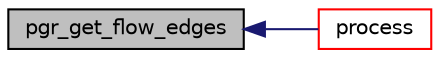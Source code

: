 digraph "pgr_get_flow_edges"
{
  edge [fontname="Helvetica",fontsize="10",labelfontname="Helvetica",labelfontsize="10"];
  node [fontname="Helvetica",fontsize="10",shape=record];
  rankdir="LR";
  Node263 [label="pgr_get_flow_edges",height=0.2,width=0.4,color="black", fillcolor="grey75", style="filled", fontcolor="black"];
  Node263 -> Node264 [dir="back",color="midnightblue",fontsize="10",style="solid",fontname="Helvetica"];
  Node264 [label="process",height=0.2,width=0.4,color="red", fillcolor="white", style="filled",URL="$max__flow_8c.html#a30c6eba3438c4eda085547701430c005"];
}
